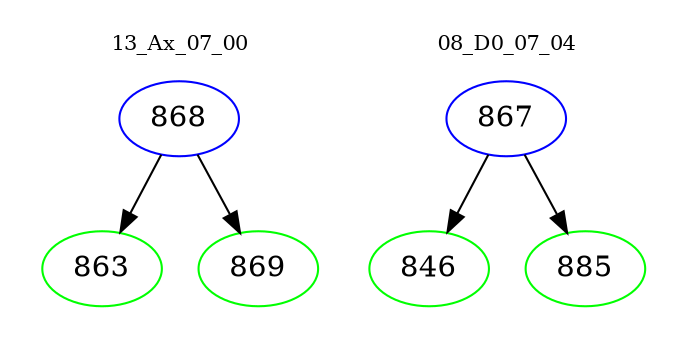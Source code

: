 digraph{
subgraph cluster_0 {
color = white
label = "13_Ax_07_00";
fontsize=10;
T0_868 [label="868", color="blue"]
T0_868 -> T0_863 [color="black"]
T0_863 [label="863", color="green"]
T0_868 -> T0_869 [color="black"]
T0_869 [label="869", color="green"]
}
subgraph cluster_1 {
color = white
label = "08_D0_07_04";
fontsize=10;
T1_867 [label="867", color="blue"]
T1_867 -> T1_846 [color="black"]
T1_846 [label="846", color="green"]
T1_867 -> T1_885 [color="black"]
T1_885 [label="885", color="green"]
}
}
